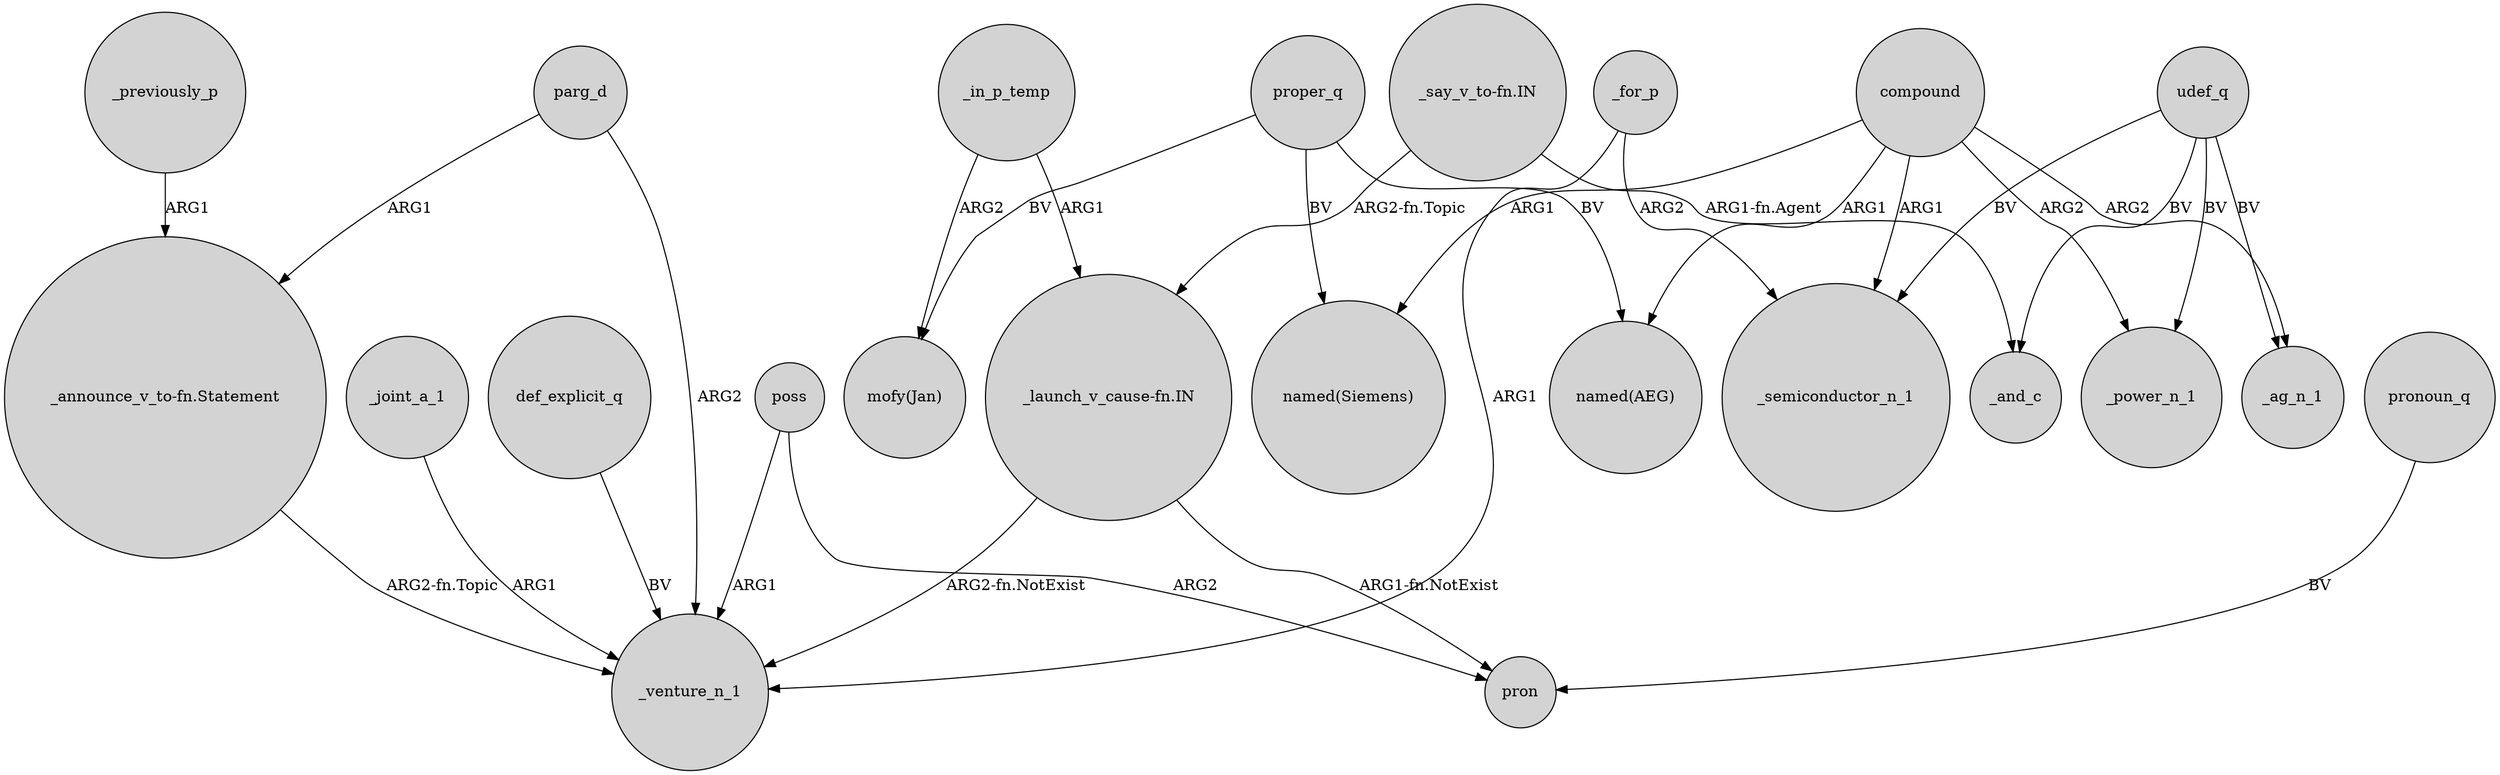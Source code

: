 digraph {
	node [shape=circle style=filled]
	"_launch_v_cause-fn.IN" -> _venture_n_1 [label="ARG2-fn.NotExist"]
	_joint_a_1 -> _venture_n_1 [label=ARG1]
	_for_p -> _venture_n_1 [label=ARG1]
	def_explicit_q -> _venture_n_1 [label=BV]
	"_launch_v_cause-fn.IN" -> pron [label="ARG1-fn.NotExist"]
	"_say_v_to-fn.IN" -> _and_c [label="ARG1-fn.Agent"]
	poss -> pron [label=ARG2]
	_in_p_temp -> "mofy(Jan)" [label=ARG2]
	compound -> _semiconductor_n_1 [label=ARG1]
	_for_p -> _semiconductor_n_1 [label=ARG2]
	compound -> "named(Siemens)" [label=ARG1]
	proper_q -> "named(Siemens)" [label=BV]
	"_announce_v_to-fn.Statement" -> _venture_n_1 [label="ARG2-fn.Topic"]
	udef_q -> _ag_n_1 [label=BV]
	proper_q -> "mofy(Jan)" [label=BV]
	compound -> _ag_n_1 [label=ARG2]
	_previously_p -> "_announce_v_to-fn.Statement" [label=ARG1]
	pronoun_q -> pron [label=BV]
	parg_d -> "_announce_v_to-fn.Statement" [label=ARG1]
	proper_q -> "named(AEG)" [label=BV]
	_in_p_temp -> "_launch_v_cause-fn.IN" [label=ARG1]
	compound -> _power_n_1 [label=ARG2]
	udef_q -> _semiconductor_n_1 [label=BV]
	poss -> _venture_n_1 [label=ARG1]
	compound -> "named(AEG)" [label=ARG1]
	parg_d -> _venture_n_1 [label=ARG2]
	udef_q -> _and_c [label=BV]
	"_say_v_to-fn.IN" -> "_launch_v_cause-fn.IN" [label="ARG2-fn.Topic"]
	udef_q -> _power_n_1 [label=BV]
}
